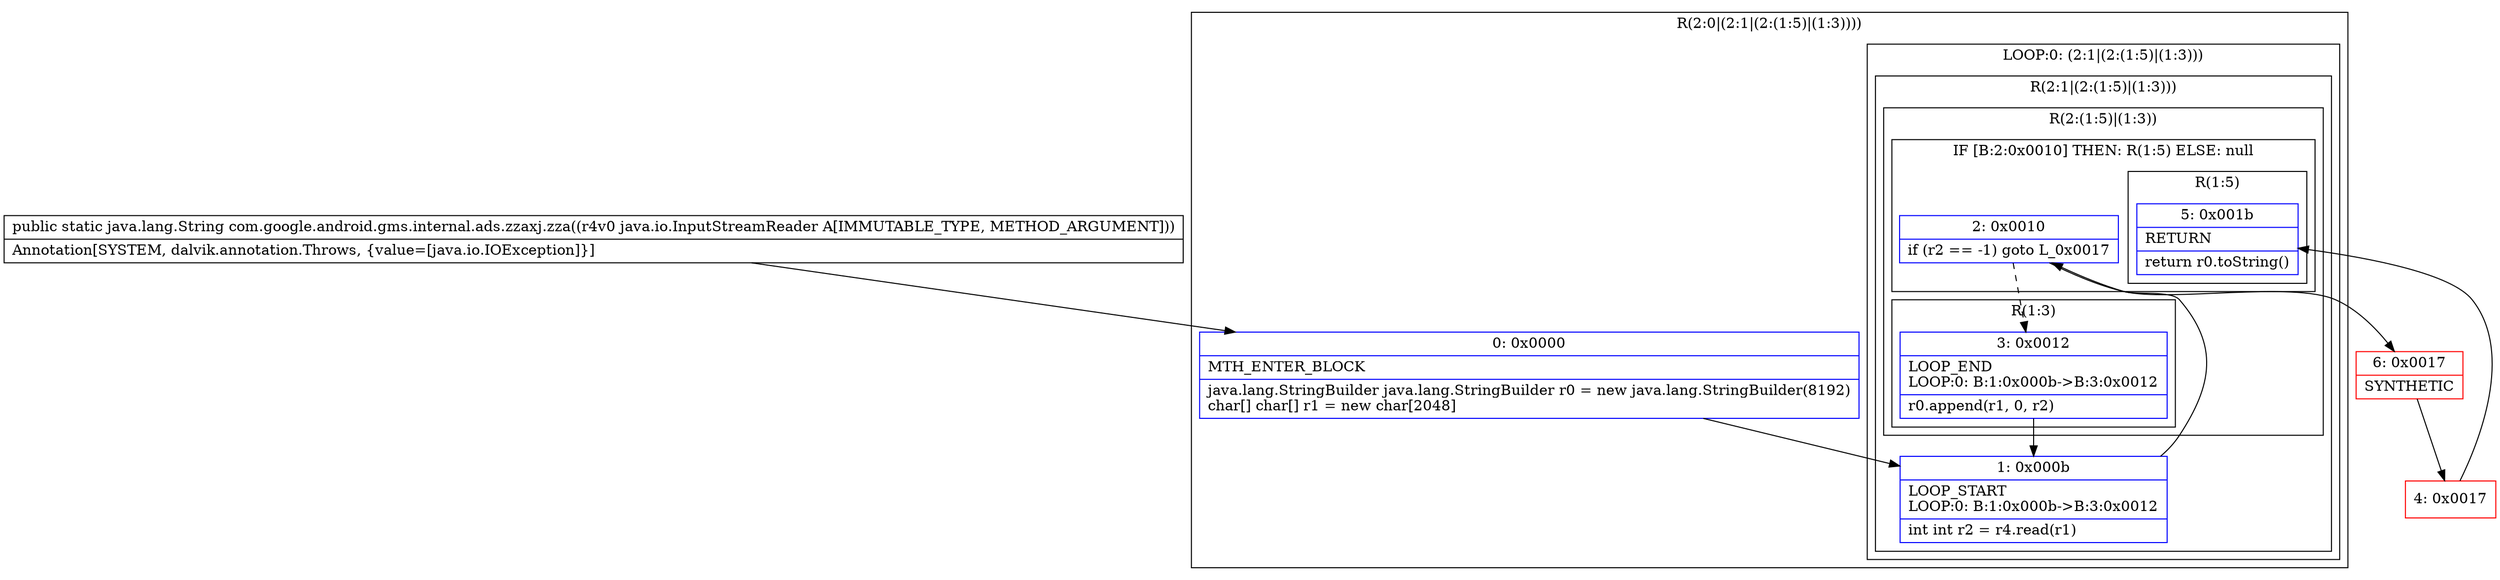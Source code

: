 digraph "CFG forcom.google.android.gms.internal.ads.zzaxj.zza(Ljava\/io\/InputStreamReader;)Ljava\/lang\/String;" {
subgraph cluster_Region_1708338644 {
label = "R(2:0|(2:1|(2:(1:5)|(1:3))))";
node [shape=record,color=blue];
Node_0 [shape=record,label="{0\:\ 0x0000|MTH_ENTER_BLOCK\l|java.lang.StringBuilder java.lang.StringBuilder r0 = new java.lang.StringBuilder(8192)\lchar[] char[] r1 = new char[2048]\l}"];
subgraph cluster_LoopRegion_732286878 {
label = "LOOP:0: (2:1|(2:(1:5)|(1:3)))";
node [shape=record,color=blue];
subgraph cluster_Region_295332752 {
label = "R(2:1|(2:(1:5)|(1:3)))";
node [shape=record,color=blue];
Node_1 [shape=record,label="{1\:\ 0x000b|LOOP_START\lLOOP:0: B:1:0x000b\-\>B:3:0x0012\l|int int r2 = r4.read(r1)\l}"];
subgraph cluster_Region_1649639054 {
label = "R(2:(1:5)|(1:3))";
node [shape=record,color=blue];
subgraph cluster_IfRegion_1843091962 {
label = "IF [B:2:0x0010] THEN: R(1:5) ELSE: null";
node [shape=record,color=blue];
Node_2 [shape=record,label="{2\:\ 0x0010|if (r2 == \-1) goto L_0x0017\l}"];
subgraph cluster_Region_259340491 {
label = "R(1:5)";
node [shape=record,color=blue];
Node_5 [shape=record,label="{5\:\ 0x001b|RETURN\l|return r0.toString()\l}"];
}
}
subgraph cluster_Region_2062452056 {
label = "R(1:3)";
node [shape=record,color=blue];
Node_3 [shape=record,label="{3\:\ 0x0012|LOOP_END\lLOOP:0: B:1:0x000b\-\>B:3:0x0012\l|r0.append(r1, 0, r2)\l}"];
}
}
}
}
}
Node_4 [shape=record,color=red,label="{4\:\ 0x0017}"];
Node_6 [shape=record,color=red,label="{6\:\ 0x0017|SYNTHETIC\l}"];
MethodNode[shape=record,label="{public static java.lang.String com.google.android.gms.internal.ads.zzaxj.zza((r4v0 java.io.InputStreamReader A[IMMUTABLE_TYPE, METHOD_ARGUMENT]))  | Annotation[SYSTEM, dalvik.annotation.Throws, \{value=[java.io.IOException]\}]\l}"];
MethodNode -> Node_0;
Node_0 -> Node_1;
Node_1 -> Node_2;
Node_2 -> Node_3[style=dashed];
Node_2 -> Node_6;
Node_3 -> Node_1;
Node_4 -> Node_5;
Node_6 -> Node_4;
}

